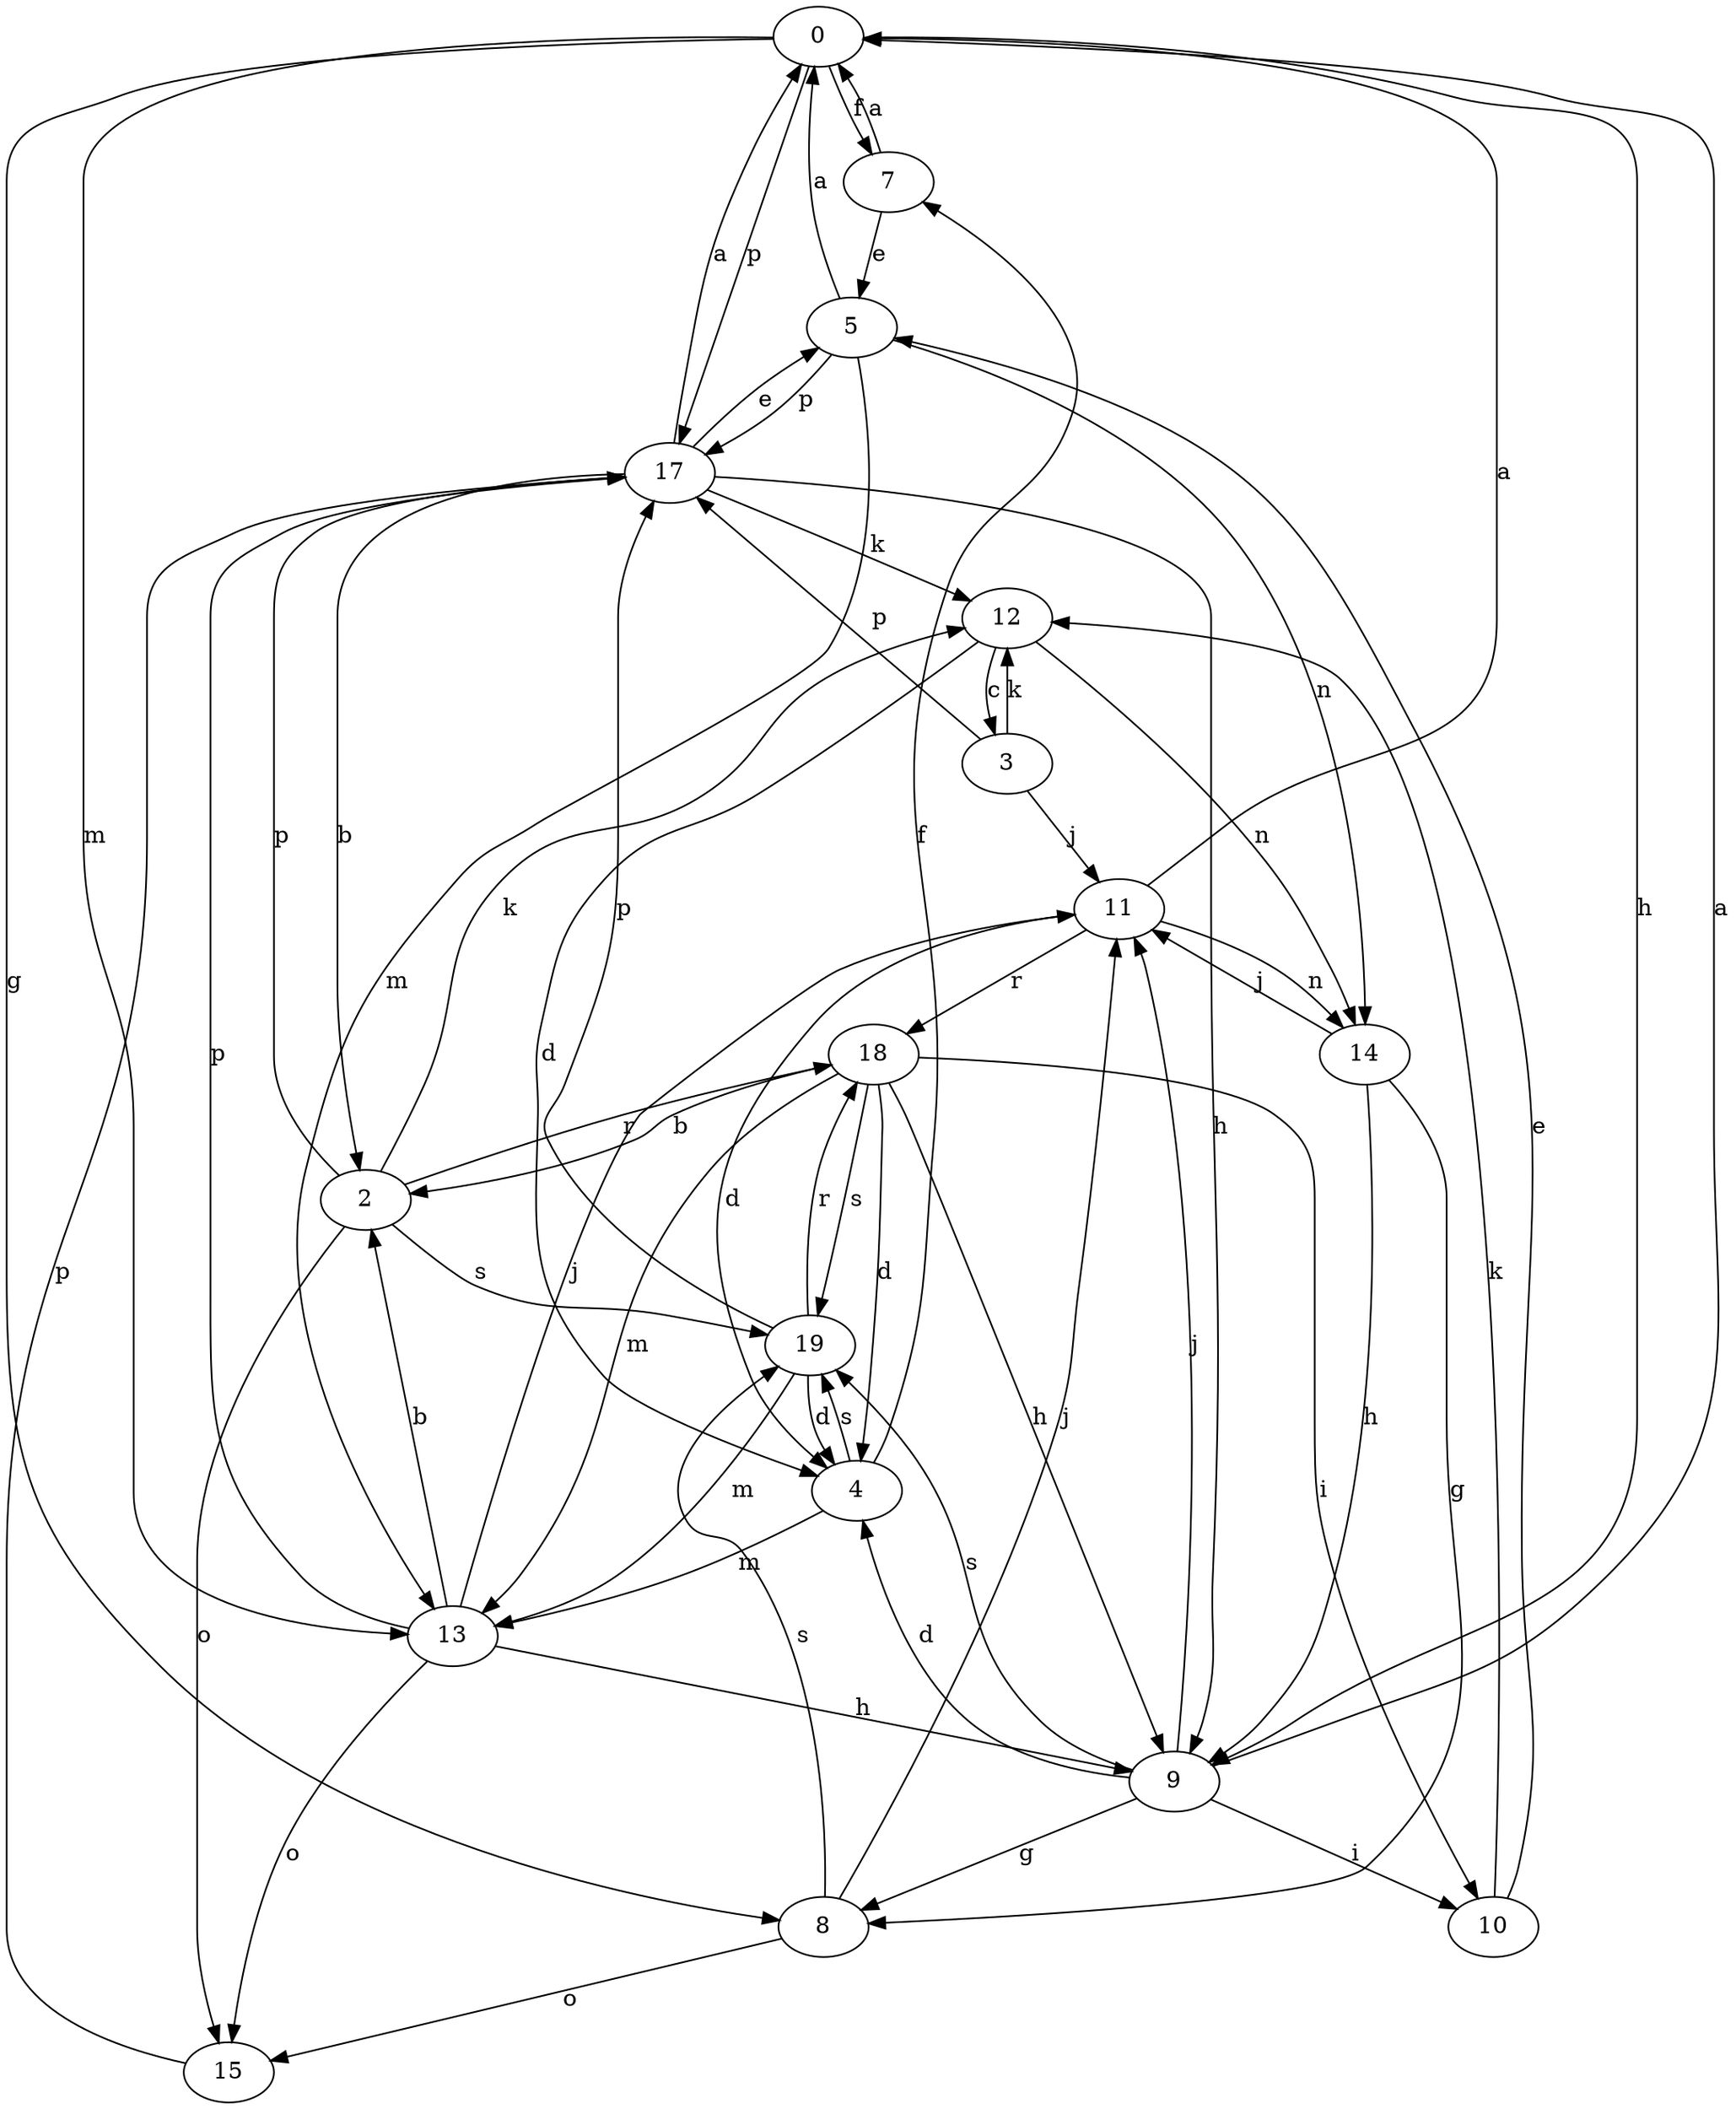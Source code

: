 strict digraph  {
0;
2;
3;
4;
5;
7;
8;
9;
10;
11;
12;
13;
14;
15;
17;
18;
19;
0 -> 7  [label=f];
0 -> 8  [label=g];
0 -> 9  [label=h];
0 -> 13  [label=m];
0 -> 17  [label=p];
2 -> 12  [label=k];
2 -> 15  [label=o];
2 -> 17  [label=p];
2 -> 18  [label=r];
2 -> 19  [label=s];
3 -> 11  [label=j];
3 -> 12  [label=k];
3 -> 17  [label=p];
4 -> 7  [label=f];
4 -> 13  [label=m];
4 -> 19  [label=s];
5 -> 0  [label=a];
5 -> 13  [label=m];
5 -> 14  [label=n];
5 -> 17  [label=p];
7 -> 0  [label=a];
7 -> 5  [label=e];
8 -> 11  [label=j];
8 -> 15  [label=o];
8 -> 19  [label=s];
9 -> 0  [label=a];
9 -> 4  [label=d];
9 -> 8  [label=g];
9 -> 10  [label=i];
9 -> 11  [label=j];
9 -> 19  [label=s];
10 -> 5  [label=e];
10 -> 12  [label=k];
11 -> 0  [label=a];
11 -> 4  [label=d];
11 -> 14  [label=n];
11 -> 18  [label=r];
12 -> 3  [label=c];
12 -> 4  [label=d];
12 -> 14  [label=n];
13 -> 2  [label=b];
13 -> 9  [label=h];
13 -> 11  [label=j];
13 -> 15  [label=o];
13 -> 17  [label=p];
14 -> 8  [label=g];
14 -> 9  [label=h];
14 -> 11  [label=j];
15 -> 17  [label=p];
17 -> 0  [label=a];
17 -> 2  [label=b];
17 -> 5  [label=e];
17 -> 9  [label=h];
17 -> 12  [label=k];
18 -> 2  [label=b];
18 -> 4  [label=d];
18 -> 9  [label=h];
18 -> 10  [label=i];
18 -> 13  [label=m];
18 -> 19  [label=s];
19 -> 4  [label=d];
19 -> 13  [label=m];
19 -> 17  [label=p];
19 -> 18  [label=r];
}
